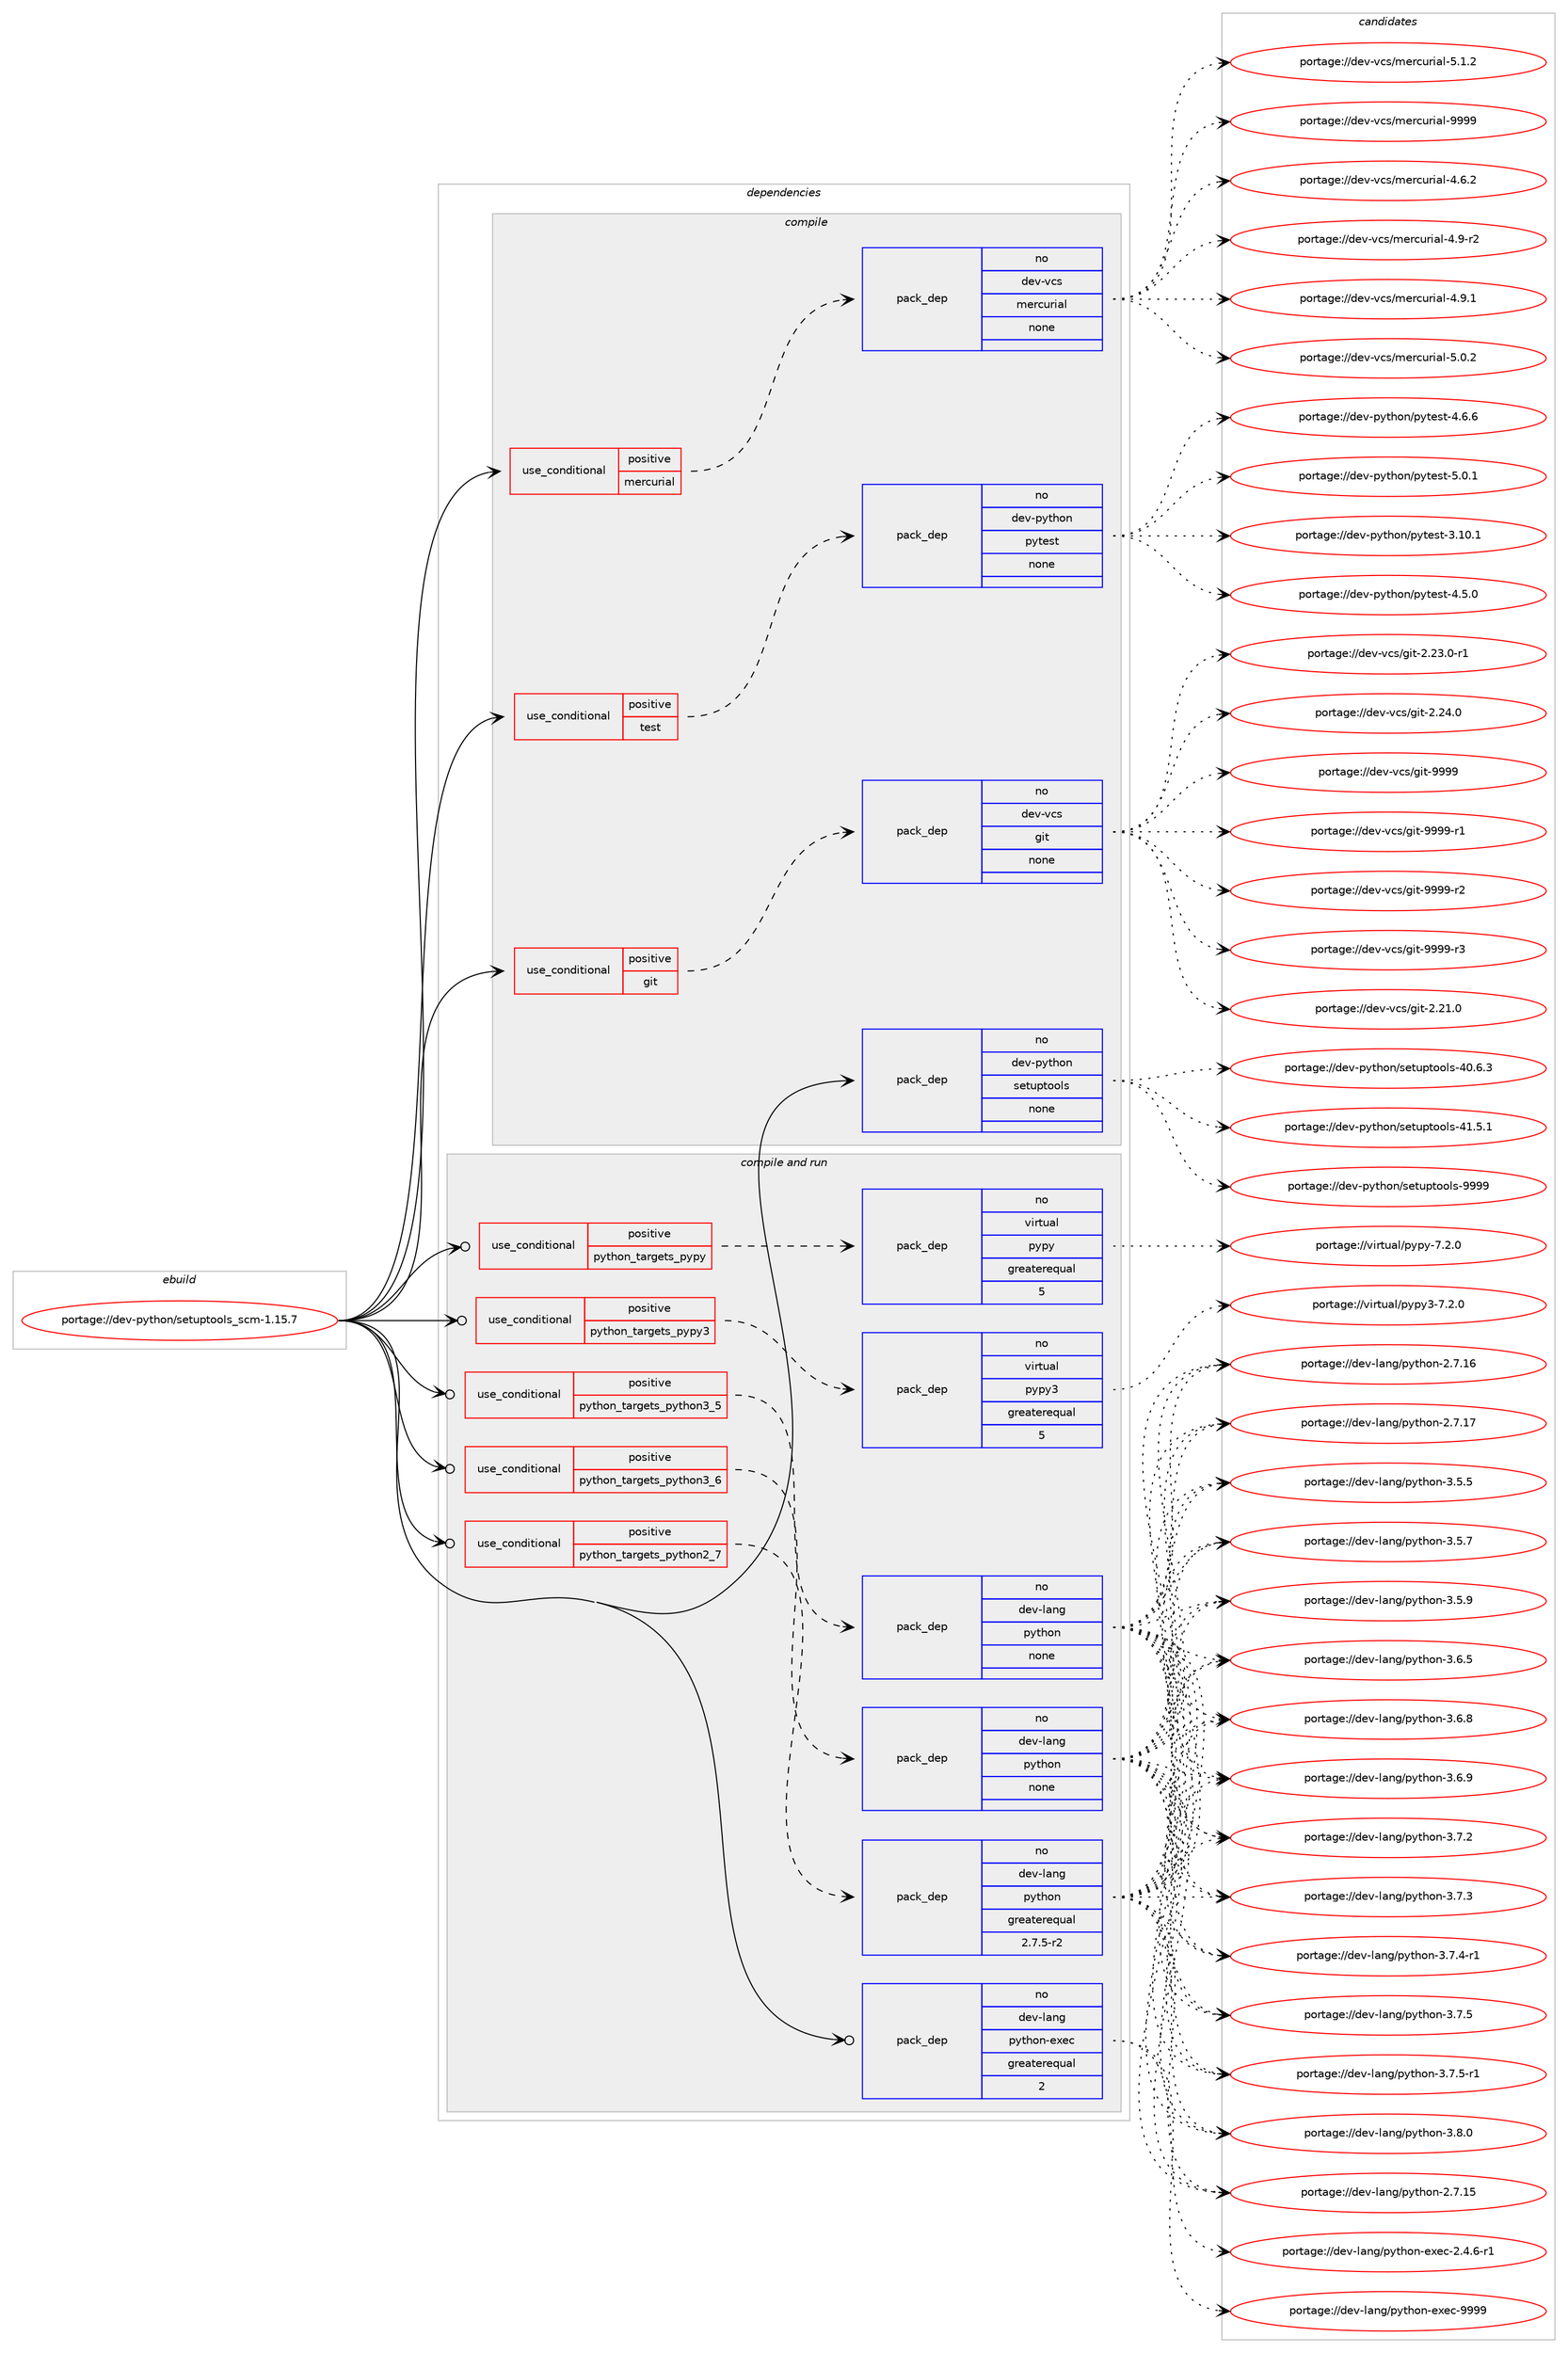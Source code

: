 digraph prolog {

# *************
# Graph options
# *************

newrank=true;
concentrate=true;
compound=true;
graph [rankdir=LR,fontname=Helvetica,fontsize=10,ranksep=1.5];#, ranksep=2.5, nodesep=0.2];
edge  [arrowhead=vee];
node  [fontname=Helvetica,fontsize=10];

# **********
# The ebuild
# **********

subgraph cluster_leftcol {
color=gray;
rank=same;
label=<<i>ebuild</i>>;
id [label="portage://dev-python/setuptools_scm-1.15.7", color=red, width=4, href="../dev-python/setuptools_scm-1.15.7.svg"];
}

# ****************
# The dependencies
# ****************

subgraph cluster_midcol {
color=gray;
label=<<i>dependencies</i>>;
subgraph cluster_compile {
fillcolor="#eeeeee";
style=filled;
label=<<i>compile</i>>;
subgraph cond38579 {
dependency172051 [label=<<TABLE BORDER="0" CELLBORDER="1" CELLSPACING="0" CELLPADDING="4"><TR><TD ROWSPAN="3" CELLPADDING="10">use_conditional</TD></TR><TR><TD>positive</TD></TR><TR><TD>git</TD></TR></TABLE>>, shape=none, color=red];
subgraph pack130069 {
dependency172052 [label=<<TABLE BORDER="0" CELLBORDER="1" CELLSPACING="0" CELLPADDING="4" WIDTH="220"><TR><TD ROWSPAN="6" CELLPADDING="30">pack_dep</TD></TR><TR><TD WIDTH="110">no</TD></TR><TR><TD>dev-vcs</TD></TR><TR><TD>git</TD></TR><TR><TD>none</TD></TR><TR><TD></TD></TR></TABLE>>, shape=none, color=blue];
}
dependency172051:e -> dependency172052:w [weight=20,style="dashed",arrowhead="vee"];
}
id:e -> dependency172051:w [weight=20,style="solid",arrowhead="vee"];
subgraph cond38580 {
dependency172053 [label=<<TABLE BORDER="0" CELLBORDER="1" CELLSPACING="0" CELLPADDING="4"><TR><TD ROWSPAN="3" CELLPADDING="10">use_conditional</TD></TR><TR><TD>positive</TD></TR><TR><TD>mercurial</TD></TR></TABLE>>, shape=none, color=red];
subgraph pack130070 {
dependency172054 [label=<<TABLE BORDER="0" CELLBORDER="1" CELLSPACING="0" CELLPADDING="4" WIDTH="220"><TR><TD ROWSPAN="6" CELLPADDING="30">pack_dep</TD></TR><TR><TD WIDTH="110">no</TD></TR><TR><TD>dev-vcs</TD></TR><TR><TD>mercurial</TD></TR><TR><TD>none</TD></TR><TR><TD></TD></TR></TABLE>>, shape=none, color=blue];
}
dependency172053:e -> dependency172054:w [weight=20,style="dashed",arrowhead="vee"];
}
id:e -> dependency172053:w [weight=20,style="solid",arrowhead="vee"];
subgraph cond38581 {
dependency172055 [label=<<TABLE BORDER="0" CELLBORDER="1" CELLSPACING="0" CELLPADDING="4"><TR><TD ROWSPAN="3" CELLPADDING="10">use_conditional</TD></TR><TR><TD>positive</TD></TR><TR><TD>test</TD></TR></TABLE>>, shape=none, color=red];
subgraph pack130071 {
dependency172056 [label=<<TABLE BORDER="0" CELLBORDER="1" CELLSPACING="0" CELLPADDING="4" WIDTH="220"><TR><TD ROWSPAN="6" CELLPADDING="30">pack_dep</TD></TR><TR><TD WIDTH="110">no</TD></TR><TR><TD>dev-python</TD></TR><TR><TD>pytest</TD></TR><TR><TD>none</TD></TR><TR><TD></TD></TR></TABLE>>, shape=none, color=blue];
}
dependency172055:e -> dependency172056:w [weight=20,style="dashed",arrowhead="vee"];
}
id:e -> dependency172055:w [weight=20,style="solid",arrowhead="vee"];
subgraph pack130072 {
dependency172057 [label=<<TABLE BORDER="0" CELLBORDER="1" CELLSPACING="0" CELLPADDING="4" WIDTH="220"><TR><TD ROWSPAN="6" CELLPADDING="30">pack_dep</TD></TR><TR><TD WIDTH="110">no</TD></TR><TR><TD>dev-python</TD></TR><TR><TD>setuptools</TD></TR><TR><TD>none</TD></TR><TR><TD></TD></TR></TABLE>>, shape=none, color=blue];
}
id:e -> dependency172057:w [weight=20,style="solid",arrowhead="vee"];
}
subgraph cluster_compileandrun {
fillcolor="#eeeeee";
style=filled;
label=<<i>compile and run</i>>;
subgraph cond38582 {
dependency172058 [label=<<TABLE BORDER="0" CELLBORDER="1" CELLSPACING="0" CELLPADDING="4"><TR><TD ROWSPAN="3" CELLPADDING="10">use_conditional</TD></TR><TR><TD>positive</TD></TR><TR><TD>python_targets_pypy</TD></TR></TABLE>>, shape=none, color=red];
subgraph pack130073 {
dependency172059 [label=<<TABLE BORDER="0" CELLBORDER="1" CELLSPACING="0" CELLPADDING="4" WIDTH="220"><TR><TD ROWSPAN="6" CELLPADDING="30">pack_dep</TD></TR><TR><TD WIDTH="110">no</TD></TR><TR><TD>virtual</TD></TR><TR><TD>pypy</TD></TR><TR><TD>greaterequal</TD></TR><TR><TD>5</TD></TR></TABLE>>, shape=none, color=blue];
}
dependency172058:e -> dependency172059:w [weight=20,style="dashed",arrowhead="vee"];
}
id:e -> dependency172058:w [weight=20,style="solid",arrowhead="odotvee"];
subgraph cond38583 {
dependency172060 [label=<<TABLE BORDER="0" CELLBORDER="1" CELLSPACING="0" CELLPADDING="4"><TR><TD ROWSPAN="3" CELLPADDING="10">use_conditional</TD></TR><TR><TD>positive</TD></TR><TR><TD>python_targets_pypy3</TD></TR></TABLE>>, shape=none, color=red];
subgraph pack130074 {
dependency172061 [label=<<TABLE BORDER="0" CELLBORDER="1" CELLSPACING="0" CELLPADDING="4" WIDTH="220"><TR><TD ROWSPAN="6" CELLPADDING="30">pack_dep</TD></TR><TR><TD WIDTH="110">no</TD></TR><TR><TD>virtual</TD></TR><TR><TD>pypy3</TD></TR><TR><TD>greaterequal</TD></TR><TR><TD>5</TD></TR></TABLE>>, shape=none, color=blue];
}
dependency172060:e -> dependency172061:w [weight=20,style="dashed",arrowhead="vee"];
}
id:e -> dependency172060:w [weight=20,style="solid",arrowhead="odotvee"];
subgraph cond38584 {
dependency172062 [label=<<TABLE BORDER="0" CELLBORDER="1" CELLSPACING="0" CELLPADDING="4"><TR><TD ROWSPAN="3" CELLPADDING="10">use_conditional</TD></TR><TR><TD>positive</TD></TR><TR><TD>python_targets_python2_7</TD></TR></TABLE>>, shape=none, color=red];
subgraph pack130075 {
dependency172063 [label=<<TABLE BORDER="0" CELLBORDER="1" CELLSPACING="0" CELLPADDING="4" WIDTH="220"><TR><TD ROWSPAN="6" CELLPADDING="30">pack_dep</TD></TR><TR><TD WIDTH="110">no</TD></TR><TR><TD>dev-lang</TD></TR><TR><TD>python</TD></TR><TR><TD>greaterequal</TD></TR><TR><TD>2.7.5-r2</TD></TR></TABLE>>, shape=none, color=blue];
}
dependency172062:e -> dependency172063:w [weight=20,style="dashed",arrowhead="vee"];
}
id:e -> dependency172062:w [weight=20,style="solid",arrowhead="odotvee"];
subgraph cond38585 {
dependency172064 [label=<<TABLE BORDER="0" CELLBORDER="1" CELLSPACING="0" CELLPADDING="4"><TR><TD ROWSPAN="3" CELLPADDING="10">use_conditional</TD></TR><TR><TD>positive</TD></TR><TR><TD>python_targets_python3_5</TD></TR></TABLE>>, shape=none, color=red];
subgraph pack130076 {
dependency172065 [label=<<TABLE BORDER="0" CELLBORDER="1" CELLSPACING="0" CELLPADDING="4" WIDTH="220"><TR><TD ROWSPAN="6" CELLPADDING="30">pack_dep</TD></TR><TR><TD WIDTH="110">no</TD></TR><TR><TD>dev-lang</TD></TR><TR><TD>python</TD></TR><TR><TD>none</TD></TR><TR><TD></TD></TR></TABLE>>, shape=none, color=blue];
}
dependency172064:e -> dependency172065:w [weight=20,style="dashed",arrowhead="vee"];
}
id:e -> dependency172064:w [weight=20,style="solid",arrowhead="odotvee"];
subgraph cond38586 {
dependency172066 [label=<<TABLE BORDER="0" CELLBORDER="1" CELLSPACING="0" CELLPADDING="4"><TR><TD ROWSPAN="3" CELLPADDING="10">use_conditional</TD></TR><TR><TD>positive</TD></TR><TR><TD>python_targets_python3_6</TD></TR></TABLE>>, shape=none, color=red];
subgraph pack130077 {
dependency172067 [label=<<TABLE BORDER="0" CELLBORDER="1" CELLSPACING="0" CELLPADDING="4" WIDTH="220"><TR><TD ROWSPAN="6" CELLPADDING="30">pack_dep</TD></TR><TR><TD WIDTH="110">no</TD></TR><TR><TD>dev-lang</TD></TR><TR><TD>python</TD></TR><TR><TD>none</TD></TR><TR><TD></TD></TR></TABLE>>, shape=none, color=blue];
}
dependency172066:e -> dependency172067:w [weight=20,style="dashed",arrowhead="vee"];
}
id:e -> dependency172066:w [weight=20,style="solid",arrowhead="odotvee"];
subgraph pack130078 {
dependency172068 [label=<<TABLE BORDER="0" CELLBORDER="1" CELLSPACING="0" CELLPADDING="4" WIDTH="220"><TR><TD ROWSPAN="6" CELLPADDING="30">pack_dep</TD></TR><TR><TD WIDTH="110">no</TD></TR><TR><TD>dev-lang</TD></TR><TR><TD>python-exec</TD></TR><TR><TD>greaterequal</TD></TR><TR><TD>2</TD></TR></TABLE>>, shape=none, color=blue];
}
id:e -> dependency172068:w [weight=20,style="solid",arrowhead="odotvee"];
}
subgraph cluster_run {
fillcolor="#eeeeee";
style=filled;
label=<<i>run</i>>;
}
}

# **************
# The candidates
# **************

subgraph cluster_choices {
rank=same;
color=gray;
label=<<i>candidates</i>>;

subgraph choice130069 {
color=black;
nodesep=1;
choiceportage10010111845118991154710310511645504650494648 [label="portage://dev-vcs/git-2.21.0", color=red, width=4,href="../dev-vcs/git-2.21.0.svg"];
choiceportage100101118451189911547103105116455046505146484511449 [label="portage://dev-vcs/git-2.23.0-r1", color=red, width=4,href="../dev-vcs/git-2.23.0-r1.svg"];
choiceportage10010111845118991154710310511645504650524648 [label="portage://dev-vcs/git-2.24.0", color=red, width=4,href="../dev-vcs/git-2.24.0.svg"];
choiceportage1001011184511899115471031051164557575757 [label="portage://dev-vcs/git-9999", color=red, width=4,href="../dev-vcs/git-9999.svg"];
choiceportage10010111845118991154710310511645575757574511449 [label="portage://dev-vcs/git-9999-r1", color=red, width=4,href="../dev-vcs/git-9999-r1.svg"];
choiceportage10010111845118991154710310511645575757574511450 [label="portage://dev-vcs/git-9999-r2", color=red, width=4,href="../dev-vcs/git-9999-r2.svg"];
choiceportage10010111845118991154710310511645575757574511451 [label="portage://dev-vcs/git-9999-r3", color=red, width=4,href="../dev-vcs/git-9999-r3.svg"];
dependency172052:e -> choiceportage10010111845118991154710310511645504650494648:w [style=dotted,weight="100"];
dependency172052:e -> choiceportage100101118451189911547103105116455046505146484511449:w [style=dotted,weight="100"];
dependency172052:e -> choiceportage10010111845118991154710310511645504650524648:w [style=dotted,weight="100"];
dependency172052:e -> choiceportage1001011184511899115471031051164557575757:w [style=dotted,weight="100"];
dependency172052:e -> choiceportage10010111845118991154710310511645575757574511449:w [style=dotted,weight="100"];
dependency172052:e -> choiceportage10010111845118991154710310511645575757574511450:w [style=dotted,weight="100"];
dependency172052:e -> choiceportage10010111845118991154710310511645575757574511451:w [style=dotted,weight="100"];
}
subgraph choice130070 {
color=black;
nodesep=1;
choiceportage1001011184511899115471091011149911711410597108455246544650 [label="portage://dev-vcs/mercurial-4.6.2", color=red, width=4,href="../dev-vcs/mercurial-4.6.2.svg"];
choiceportage1001011184511899115471091011149911711410597108455246574511450 [label="portage://dev-vcs/mercurial-4.9-r2", color=red, width=4,href="../dev-vcs/mercurial-4.9-r2.svg"];
choiceportage1001011184511899115471091011149911711410597108455246574649 [label="portage://dev-vcs/mercurial-4.9.1", color=red, width=4,href="../dev-vcs/mercurial-4.9.1.svg"];
choiceportage1001011184511899115471091011149911711410597108455346484650 [label="portage://dev-vcs/mercurial-5.0.2", color=red, width=4,href="../dev-vcs/mercurial-5.0.2.svg"];
choiceportage1001011184511899115471091011149911711410597108455346494650 [label="portage://dev-vcs/mercurial-5.1.2", color=red, width=4,href="../dev-vcs/mercurial-5.1.2.svg"];
choiceportage10010111845118991154710910111499117114105971084557575757 [label="portage://dev-vcs/mercurial-9999", color=red, width=4,href="../dev-vcs/mercurial-9999.svg"];
dependency172054:e -> choiceportage1001011184511899115471091011149911711410597108455246544650:w [style=dotted,weight="100"];
dependency172054:e -> choiceportage1001011184511899115471091011149911711410597108455246574511450:w [style=dotted,weight="100"];
dependency172054:e -> choiceportage1001011184511899115471091011149911711410597108455246574649:w [style=dotted,weight="100"];
dependency172054:e -> choiceportage1001011184511899115471091011149911711410597108455346484650:w [style=dotted,weight="100"];
dependency172054:e -> choiceportage1001011184511899115471091011149911711410597108455346494650:w [style=dotted,weight="100"];
dependency172054:e -> choiceportage10010111845118991154710910111499117114105971084557575757:w [style=dotted,weight="100"];
}
subgraph choice130071 {
color=black;
nodesep=1;
choiceportage100101118451121211161041111104711212111610111511645514649484649 [label="portage://dev-python/pytest-3.10.1", color=red, width=4,href="../dev-python/pytest-3.10.1.svg"];
choiceportage1001011184511212111610411111047112121116101115116455246534648 [label="portage://dev-python/pytest-4.5.0", color=red, width=4,href="../dev-python/pytest-4.5.0.svg"];
choiceportage1001011184511212111610411111047112121116101115116455246544654 [label="portage://dev-python/pytest-4.6.6", color=red, width=4,href="../dev-python/pytest-4.6.6.svg"];
choiceportage1001011184511212111610411111047112121116101115116455346484649 [label="portage://dev-python/pytest-5.0.1", color=red, width=4,href="../dev-python/pytest-5.0.1.svg"];
dependency172056:e -> choiceportage100101118451121211161041111104711212111610111511645514649484649:w [style=dotted,weight="100"];
dependency172056:e -> choiceportage1001011184511212111610411111047112121116101115116455246534648:w [style=dotted,weight="100"];
dependency172056:e -> choiceportage1001011184511212111610411111047112121116101115116455246544654:w [style=dotted,weight="100"];
dependency172056:e -> choiceportage1001011184511212111610411111047112121116101115116455346484649:w [style=dotted,weight="100"];
}
subgraph choice130072 {
color=black;
nodesep=1;
choiceportage100101118451121211161041111104711510111611711211611111110811545524846544651 [label="portage://dev-python/setuptools-40.6.3", color=red, width=4,href="../dev-python/setuptools-40.6.3.svg"];
choiceportage100101118451121211161041111104711510111611711211611111110811545524946534649 [label="portage://dev-python/setuptools-41.5.1", color=red, width=4,href="../dev-python/setuptools-41.5.1.svg"];
choiceportage10010111845112121116104111110471151011161171121161111111081154557575757 [label="portage://dev-python/setuptools-9999", color=red, width=4,href="../dev-python/setuptools-9999.svg"];
dependency172057:e -> choiceportage100101118451121211161041111104711510111611711211611111110811545524846544651:w [style=dotted,weight="100"];
dependency172057:e -> choiceportage100101118451121211161041111104711510111611711211611111110811545524946534649:w [style=dotted,weight="100"];
dependency172057:e -> choiceportage10010111845112121116104111110471151011161171121161111111081154557575757:w [style=dotted,weight="100"];
}
subgraph choice130073 {
color=black;
nodesep=1;
choiceportage1181051141161179710847112121112121455546504648 [label="portage://virtual/pypy-7.2.0", color=red, width=4,href="../virtual/pypy-7.2.0.svg"];
dependency172059:e -> choiceportage1181051141161179710847112121112121455546504648:w [style=dotted,weight="100"];
}
subgraph choice130074 {
color=black;
nodesep=1;
choiceportage118105114116117971084711212111212151455546504648 [label="portage://virtual/pypy3-7.2.0", color=red, width=4,href="../virtual/pypy3-7.2.0.svg"];
dependency172061:e -> choiceportage118105114116117971084711212111212151455546504648:w [style=dotted,weight="100"];
}
subgraph choice130075 {
color=black;
nodesep=1;
choiceportage10010111845108971101034711212111610411111045504655464953 [label="portage://dev-lang/python-2.7.15", color=red, width=4,href="../dev-lang/python-2.7.15.svg"];
choiceportage10010111845108971101034711212111610411111045504655464954 [label="portage://dev-lang/python-2.7.16", color=red, width=4,href="../dev-lang/python-2.7.16.svg"];
choiceportage10010111845108971101034711212111610411111045504655464955 [label="portage://dev-lang/python-2.7.17", color=red, width=4,href="../dev-lang/python-2.7.17.svg"];
choiceportage100101118451089711010347112121116104111110455146534653 [label="portage://dev-lang/python-3.5.5", color=red, width=4,href="../dev-lang/python-3.5.5.svg"];
choiceportage100101118451089711010347112121116104111110455146534655 [label="portage://dev-lang/python-3.5.7", color=red, width=4,href="../dev-lang/python-3.5.7.svg"];
choiceportage100101118451089711010347112121116104111110455146534657 [label="portage://dev-lang/python-3.5.9", color=red, width=4,href="../dev-lang/python-3.5.9.svg"];
choiceportage100101118451089711010347112121116104111110455146544653 [label="portage://dev-lang/python-3.6.5", color=red, width=4,href="../dev-lang/python-3.6.5.svg"];
choiceportage100101118451089711010347112121116104111110455146544656 [label="portage://dev-lang/python-3.6.8", color=red, width=4,href="../dev-lang/python-3.6.8.svg"];
choiceportage100101118451089711010347112121116104111110455146544657 [label="portage://dev-lang/python-3.6.9", color=red, width=4,href="../dev-lang/python-3.6.9.svg"];
choiceportage100101118451089711010347112121116104111110455146554650 [label="portage://dev-lang/python-3.7.2", color=red, width=4,href="../dev-lang/python-3.7.2.svg"];
choiceportage100101118451089711010347112121116104111110455146554651 [label="portage://dev-lang/python-3.7.3", color=red, width=4,href="../dev-lang/python-3.7.3.svg"];
choiceportage1001011184510897110103471121211161041111104551465546524511449 [label="portage://dev-lang/python-3.7.4-r1", color=red, width=4,href="../dev-lang/python-3.7.4-r1.svg"];
choiceportage100101118451089711010347112121116104111110455146554653 [label="portage://dev-lang/python-3.7.5", color=red, width=4,href="../dev-lang/python-3.7.5.svg"];
choiceportage1001011184510897110103471121211161041111104551465546534511449 [label="portage://dev-lang/python-3.7.5-r1", color=red, width=4,href="../dev-lang/python-3.7.5-r1.svg"];
choiceportage100101118451089711010347112121116104111110455146564648 [label="portage://dev-lang/python-3.8.0", color=red, width=4,href="../dev-lang/python-3.8.0.svg"];
dependency172063:e -> choiceportage10010111845108971101034711212111610411111045504655464953:w [style=dotted,weight="100"];
dependency172063:e -> choiceportage10010111845108971101034711212111610411111045504655464954:w [style=dotted,weight="100"];
dependency172063:e -> choiceportage10010111845108971101034711212111610411111045504655464955:w [style=dotted,weight="100"];
dependency172063:e -> choiceportage100101118451089711010347112121116104111110455146534653:w [style=dotted,weight="100"];
dependency172063:e -> choiceportage100101118451089711010347112121116104111110455146534655:w [style=dotted,weight="100"];
dependency172063:e -> choiceportage100101118451089711010347112121116104111110455146534657:w [style=dotted,weight="100"];
dependency172063:e -> choiceportage100101118451089711010347112121116104111110455146544653:w [style=dotted,weight="100"];
dependency172063:e -> choiceportage100101118451089711010347112121116104111110455146544656:w [style=dotted,weight="100"];
dependency172063:e -> choiceportage100101118451089711010347112121116104111110455146544657:w [style=dotted,weight="100"];
dependency172063:e -> choiceportage100101118451089711010347112121116104111110455146554650:w [style=dotted,weight="100"];
dependency172063:e -> choiceportage100101118451089711010347112121116104111110455146554651:w [style=dotted,weight="100"];
dependency172063:e -> choiceportage1001011184510897110103471121211161041111104551465546524511449:w [style=dotted,weight="100"];
dependency172063:e -> choiceportage100101118451089711010347112121116104111110455146554653:w [style=dotted,weight="100"];
dependency172063:e -> choiceportage1001011184510897110103471121211161041111104551465546534511449:w [style=dotted,weight="100"];
dependency172063:e -> choiceportage100101118451089711010347112121116104111110455146564648:w [style=dotted,weight="100"];
}
subgraph choice130076 {
color=black;
nodesep=1;
choiceportage10010111845108971101034711212111610411111045504655464953 [label="portage://dev-lang/python-2.7.15", color=red, width=4,href="../dev-lang/python-2.7.15.svg"];
choiceportage10010111845108971101034711212111610411111045504655464954 [label="portage://dev-lang/python-2.7.16", color=red, width=4,href="../dev-lang/python-2.7.16.svg"];
choiceportage10010111845108971101034711212111610411111045504655464955 [label="portage://dev-lang/python-2.7.17", color=red, width=4,href="../dev-lang/python-2.7.17.svg"];
choiceportage100101118451089711010347112121116104111110455146534653 [label="portage://dev-lang/python-3.5.5", color=red, width=4,href="../dev-lang/python-3.5.5.svg"];
choiceportage100101118451089711010347112121116104111110455146534655 [label="portage://dev-lang/python-3.5.7", color=red, width=4,href="../dev-lang/python-3.5.7.svg"];
choiceportage100101118451089711010347112121116104111110455146534657 [label="portage://dev-lang/python-3.5.9", color=red, width=4,href="../dev-lang/python-3.5.9.svg"];
choiceportage100101118451089711010347112121116104111110455146544653 [label="portage://dev-lang/python-3.6.5", color=red, width=4,href="../dev-lang/python-3.6.5.svg"];
choiceportage100101118451089711010347112121116104111110455146544656 [label="portage://dev-lang/python-3.6.8", color=red, width=4,href="../dev-lang/python-3.6.8.svg"];
choiceportage100101118451089711010347112121116104111110455146544657 [label="portage://dev-lang/python-3.6.9", color=red, width=4,href="../dev-lang/python-3.6.9.svg"];
choiceportage100101118451089711010347112121116104111110455146554650 [label="portage://dev-lang/python-3.7.2", color=red, width=4,href="../dev-lang/python-3.7.2.svg"];
choiceportage100101118451089711010347112121116104111110455146554651 [label="portage://dev-lang/python-3.7.3", color=red, width=4,href="../dev-lang/python-3.7.3.svg"];
choiceportage1001011184510897110103471121211161041111104551465546524511449 [label="portage://dev-lang/python-3.7.4-r1", color=red, width=4,href="../dev-lang/python-3.7.4-r1.svg"];
choiceportage100101118451089711010347112121116104111110455146554653 [label="portage://dev-lang/python-3.7.5", color=red, width=4,href="../dev-lang/python-3.7.5.svg"];
choiceportage1001011184510897110103471121211161041111104551465546534511449 [label="portage://dev-lang/python-3.7.5-r1", color=red, width=4,href="../dev-lang/python-3.7.5-r1.svg"];
choiceportage100101118451089711010347112121116104111110455146564648 [label="portage://dev-lang/python-3.8.0", color=red, width=4,href="../dev-lang/python-3.8.0.svg"];
dependency172065:e -> choiceportage10010111845108971101034711212111610411111045504655464953:w [style=dotted,weight="100"];
dependency172065:e -> choiceportage10010111845108971101034711212111610411111045504655464954:w [style=dotted,weight="100"];
dependency172065:e -> choiceportage10010111845108971101034711212111610411111045504655464955:w [style=dotted,weight="100"];
dependency172065:e -> choiceportage100101118451089711010347112121116104111110455146534653:w [style=dotted,weight="100"];
dependency172065:e -> choiceportage100101118451089711010347112121116104111110455146534655:w [style=dotted,weight="100"];
dependency172065:e -> choiceportage100101118451089711010347112121116104111110455146534657:w [style=dotted,weight="100"];
dependency172065:e -> choiceportage100101118451089711010347112121116104111110455146544653:w [style=dotted,weight="100"];
dependency172065:e -> choiceportage100101118451089711010347112121116104111110455146544656:w [style=dotted,weight="100"];
dependency172065:e -> choiceportage100101118451089711010347112121116104111110455146544657:w [style=dotted,weight="100"];
dependency172065:e -> choiceportage100101118451089711010347112121116104111110455146554650:w [style=dotted,weight="100"];
dependency172065:e -> choiceportage100101118451089711010347112121116104111110455146554651:w [style=dotted,weight="100"];
dependency172065:e -> choiceportage1001011184510897110103471121211161041111104551465546524511449:w [style=dotted,weight="100"];
dependency172065:e -> choiceportage100101118451089711010347112121116104111110455146554653:w [style=dotted,weight="100"];
dependency172065:e -> choiceportage1001011184510897110103471121211161041111104551465546534511449:w [style=dotted,weight="100"];
dependency172065:e -> choiceportage100101118451089711010347112121116104111110455146564648:w [style=dotted,weight="100"];
}
subgraph choice130077 {
color=black;
nodesep=1;
choiceportage10010111845108971101034711212111610411111045504655464953 [label="portage://dev-lang/python-2.7.15", color=red, width=4,href="../dev-lang/python-2.7.15.svg"];
choiceportage10010111845108971101034711212111610411111045504655464954 [label="portage://dev-lang/python-2.7.16", color=red, width=4,href="../dev-lang/python-2.7.16.svg"];
choiceportage10010111845108971101034711212111610411111045504655464955 [label="portage://dev-lang/python-2.7.17", color=red, width=4,href="../dev-lang/python-2.7.17.svg"];
choiceportage100101118451089711010347112121116104111110455146534653 [label="portage://dev-lang/python-3.5.5", color=red, width=4,href="../dev-lang/python-3.5.5.svg"];
choiceportage100101118451089711010347112121116104111110455146534655 [label="portage://dev-lang/python-3.5.7", color=red, width=4,href="../dev-lang/python-3.5.7.svg"];
choiceportage100101118451089711010347112121116104111110455146534657 [label="portage://dev-lang/python-3.5.9", color=red, width=4,href="../dev-lang/python-3.5.9.svg"];
choiceportage100101118451089711010347112121116104111110455146544653 [label="portage://dev-lang/python-3.6.5", color=red, width=4,href="../dev-lang/python-3.6.5.svg"];
choiceportage100101118451089711010347112121116104111110455146544656 [label="portage://dev-lang/python-3.6.8", color=red, width=4,href="../dev-lang/python-3.6.8.svg"];
choiceportage100101118451089711010347112121116104111110455146544657 [label="portage://dev-lang/python-3.6.9", color=red, width=4,href="../dev-lang/python-3.6.9.svg"];
choiceportage100101118451089711010347112121116104111110455146554650 [label="portage://dev-lang/python-3.7.2", color=red, width=4,href="../dev-lang/python-3.7.2.svg"];
choiceportage100101118451089711010347112121116104111110455146554651 [label="portage://dev-lang/python-3.7.3", color=red, width=4,href="../dev-lang/python-3.7.3.svg"];
choiceportage1001011184510897110103471121211161041111104551465546524511449 [label="portage://dev-lang/python-3.7.4-r1", color=red, width=4,href="../dev-lang/python-3.7.4-r1.svg"];
choiceportage100101118451089711010347112121116104111110455146554653 [label="portage://dev-lang/python-3.7.5", color=red, width=4,href="../dev-lang/python-3.7.5.svg"];
choiceportage1001011184510897110103471121211161041111104551465546534511449 [label="portage://dev-lang/python-3.7.5-r1", color=red, width=4,href="../dev-lang/python-3.7.5-r1.svg"];
choiceportage100101118451089711010347112121116104111110455146564648 [label="portage://dev-lang/python-3.8.0", color=red, width=4,href="../dev-lang/python-3.8.0.svg"];
dependency172067:e -> choiceportage10010111845108971101034711212111610411111045504655464953:w [style=dotted,weight="100"];
dependency172067:e -> choiceportage10010111845108971101034711212111610411111045504655464954:w [style=dotted,weight="100"];
dependency172067:e -> choiceportage10010111845108971101034711212111610411111045504655464955:w [style=dotted,weight="100"];
dependency172067:e -> choiceportage100101118451089711010347112121116104111110455146534653:w [style=dotted,weight="100"];
dependency172067:e -> choiceportage100101118451089711010347112121116104111110455146534655:w [style=dotted,weight="100"];
dependency172067:e -> choiceportage100101118451089711010347112121116104111110455146534657:w [style=dotted,weight="100"];
dependency172067:e -> choiceportage100101118451089711010347112121116104111110455146544653:w [style=dotted,weight="100"];
dependency172067:e -> choiceportage100101118451089711010347112121116104111110455146544656:w [style=dotted,weight="100"];
dependency172067:e -> choiceportage100101118451089711010347112121116104111110455146544657:w [style=dotted,weight="100"];
dependency172067:e -> choiceportage100101118451089711010347112121116104111110455146554650:w [style=dotted,weight="100"];
dependency172067:e -> choiceportage100101118451089711010347112121116104111110455146554651:w [style=dotted,weight="100"];
dependency172067:e -> choiceportage1001011184510897110103471121211161041111104551465546524511449:w [style=dotted,weight="100"];
dependency172067:e -> choiceportage100101118451089711010347112121116104111110455146554653:w [style=dotted,weight="100"];
dependency172067:e -> choiceportage1001011184510897110103471121211161041111104551465546534511449:w [style=dotted,weight="100"];
dependency172067:e -> choiceportage100101118451089711010347112121116104111110455146564648:w [style=dotted,weight="100"];
}
subgraph choice130078 {
color=black;
nodesep=1;
choiceportage10010111845108971101034711212111610411111045101120101994550465246544511449 [label="portage://dev-lang/python-exec-2.4.6-r1", color=red, width=4,href="../dev-lang/python-exec-2.4.6-r1.svg"];
choiceportage10010111845108971101034711212111610411111045101120101994557575757 [label="portage://dev-lang/python-exec-9999", color=red, width=4,href="../dev-lang/python-exec-9999.svg"];
dependency172068:e -> choiceportage10010111845108971101034711212111610411111045101120101994550465246544511449:w [style=dotted,weight="100"];
dependency172068:e -> choiceportage10010111845108971101034711212111610411111045101120101994557575757:w [style=dotted,weight="100"];
}
}

}
